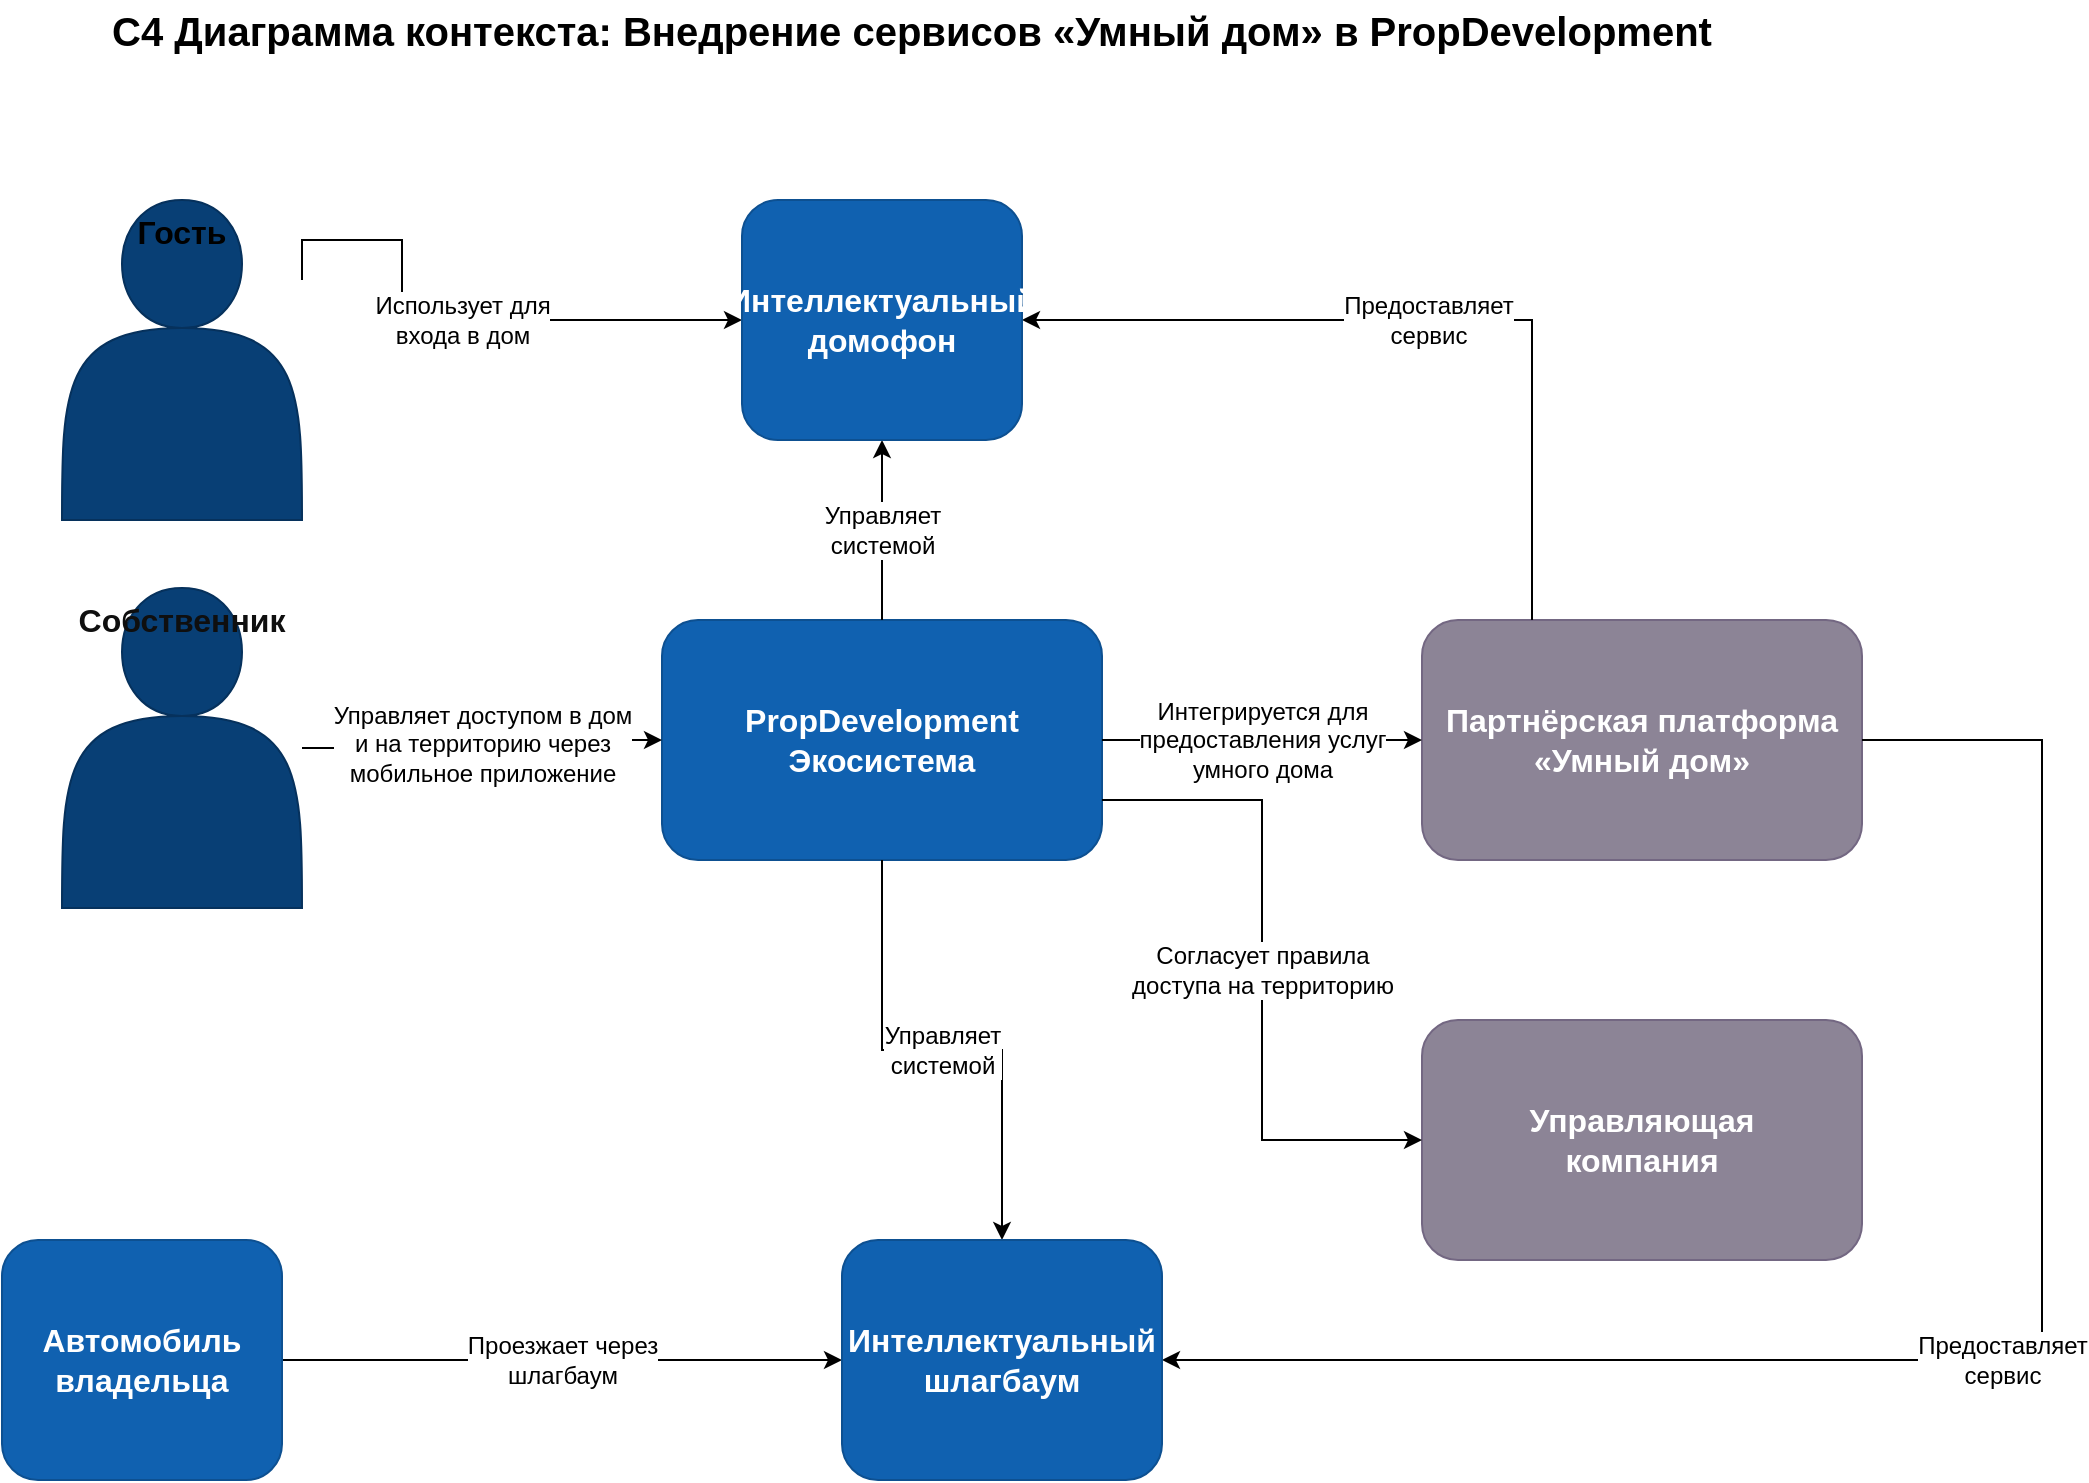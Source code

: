 <mxfile version="28.1.0">
  <diagram id="c4-context-smart-home" name="C4 Context Diagram">
    <mxGraphModel dx="1299" dy="832" grid="1" gridSize="10" guides="1" tooltips="1" connect="1" arrows="1" fold="1" page="1" pageScale="1" pageWidth="1169" pageHeight="827" math="0" shadow="0">
      <root>
        <mxCell id="0" />
        <mxCell id="1" parent="0" />
        <mxCell id="2" value="Собственник" style="shape=actor;whiteSpace=wrap;html=1;verticalAlign=top;align=center;fillColor=#083F75;strokeColor=#06315C;fontColor=#0F0F0F;fontSize=16;fontStyle=1" parent="1" vertex="1">
          <mxGeometry x="150" y="334" width="120" height="160" as="geometry" />
        </mxCell>
        <mxCell id="3" value="Гость" style="shape=actor;whiteSpace=wrap;html=1;verticalAlign=top;align=center;fillColor=#083F75;strokeColor=#06315C;fontColor=#000000;fontSize=16;fontStyle=1" parent="1" vertex="1">
          <mxGeometry x="150" y="140" width="120" height="160" as="geometry" />
        </mxCell>
        <mxCell id="5" value="PropDevelopment&#xa;Экосистема" style="rounded=1;whiteSpace=wrap;html=1;fillColor=#1061B0;strokeColor=#0D5091;fontColor=#FFFFFF;fontSize=16;fontStyle=1" parent="1" vertex="1">
          <mxGeometry x="450" y="350" width="220" height="120" as="geometry" />
        </mxCell>
        <mxCell id="6" value="Партнёрская платформа&#xa;«Умный дом»" style="rounded=1;whiteSpace=wrap;html=1;fillColor=#8C8496;strokeColor=#736782;fontColor=#FFFFFF;fontSize=16;fontStyle=1" parent="1" vertex="1">
          <mxGeometry x="830" y="350" width="220" height="120" as="geometry" />
        </mxCell>
        <mxCell id="7" value="Управляющая&#xa;компания" style="rounded=1;whiteSpace=wrap;html=1;fillColor=#8C8496;strokeColor=#736782;fontColor=#FFFFFF;fontSize=16;fontStyle=1" parent="1" vertex="1">
          <mxGeometry x="830" y="550" width="220" height="120" as="geometry" />
        </mxCell>
        <mxCell id="10" value="Управляет доступом в дом&#xa;и на территорию через&#xa;мобильное приложение" style="edgeStyle=orthogonalEdgeStyle;rounded=0;orthogonalLoop=1;jettySize=auto;html=1;exitX=1;exitY=0.5;exitDx=0;exitDy=0;entryX=0;entryY=0.5;entryDx=0;entryDy=0;fontSize=12;" parent="1" source="2" target="5" edge="1">
          <mxGeometry relative="1" as="geometry" />
        </mxCell>
        <mxCell id="11" value="Использует для&#xa;входа в дом" style="edgeStyle=orthogonalEdgeStyle;rounded=0;orthogonalLoop=1;jettySize=auto;html=1;exitX=1;exitY=0.25;exitDx=0;exitDy=0;entryX=0;entryY=0.5;entryDx=0;entryDy=0;fontSize=12;" parent="1" source="3" target="9NqSxmQcAQE9C4UhQOIo-21" edge="1">
          <mxGeometry relative="1" as="geometry">
            <Array as="points">
              <mxPoint x="320" y="160" />
              <mxPoint x="320" y="200" />
            </Array>
            <mxPoint x="630" y="200" as="targetPoint" />
          </mxGeometry>
        </mxCell>
        <mxCell id="12" value="Проезжает через&#xa;шлагбаум" style="edgeStyle=orthogonalEdgeStyle;rounded=0;orthogonalLoop=1;jettySize=auto;html=1;exitX=1;exitY=0.5;exitDx=0;exitDy=0;entryX=0;entryY=0.5;entryDx=0;entryDy=0;fontSize=12;" parent="1" source="9NqSxmQcAQE9C4UhQOIo-19" target="9NqSxmQcAQE9C4UhQOIo-20" edge="1">
          <mxGeometry relative="1" as="geometry">
            <mxPoint x="265" y="705" as="sourcePoint" />
            <mxPoint x="630" y="700" as="targetPoint" />
          </mxGeometry>
        </mxCell>
        <mxCell id="13" value="Интегрируется для&#xa;предоставления услуг&#xa;умного дома" style="edgeStyle=orthogonalEdgeStyle;rounded=0;orthogonalLoop=1;jettySize=auto;html=1;exitX=1;exitY=0.5;exitDx=0;exitDy=0;entryX=0;entryY=0.5;entryDx=0;entryDy=0;fontSize=12;" parent="1" source="5" target="6" edge="1">
          <mxGeometry relative="1" as="geometry" />
        </mxCell>
        <mxCell id="14" value="Управляет&#xa;системой" style="edgeStyle=orthogonalEdgeStyle;rounded=0;orthogonalLoop=1;jettySize=auto;html=1;exitX=0.5;exitY=0;exitDx=0;exitDy=0;entryX=0.5;entryY=1;entryDx=0;entryDy=0;fontSize=12;" parent="1" source="5" target="9NqSxmQcAQE9C4UhQOIo-21" edge="1">
          <mxGeometry relative="1" as="geometry">
            <mxPoint x="680" y="250.0" as="targetPoint" />
          </mxGeometry>
        </mxCell>
        <mxCell id="15" value="Управляет&#xa;системой" style="edgeStyle=orthogonalEdgeStyle;rounded=0;orthogonalLoop=1;jettySize=auto;html=1;exitX=0.5;exitY=1;exitDx=0;exitDy=0;entryX=0.5;entryY=0;entryDx=0;entryDy=0;fontSize=12;" parent="1" source="5" target="9NqSxmQcAQE9C4UhQOIo-20" edge="1">
          <mxGeometry relative="1" as="geometry">
            <mxPoint x="680" y="650" as="targetPoint" />
          </mxGeometry>
        </mxCell>
        <mxCell id="16" value="Предоставляет&#xa;сервис" style="edgeStyle=orthogonalEdgeStyle;rounded=0;orthogonalLoop=1;jettySize=auto;html=1;exitX=0.25;exitY=0;exitDx=0;exitDy=0;entryX=1;entryY=0.5;entryDx=0;entryDy=0;fontSize=12;" parent="1" source="6" target="9NqSxmQcAQE9C4UhQOIo-21" edge="1">
          <mxGeometry relative="1" as="geometry">
            <mxPoint x="730" y="200" as="targetPoint" />
          </mxGeometry>
        </mxCell>
        <mxCell id="17" value="Предоставляет&#xa;сервис" style="edgeStyle=orthogonalEdgeStyle;rounded=0;orthogonalLoop=1;jettySize=auto;html=1;exitX=1;exitY=0.5;exitDx=0;exitDy=0;entryX=1;entryY=0.5;entryDx=0;entryDy=0;fontSize=12;" parent="1" source="6" target="9NqSxmQcAQE9C4UhQOIo-20" edge="1">
          <mxGeometry relative="1" as="geometry">
            <mxPoint x="730" y="700" as="targetPoint" />
            <Array as="points">
              <mxPoint x="1140" y="410" />
              <mxPoint x="1140" y="720" />
            </Array>
          </mxGeometry>
        </mxCell>
        <mxCell id="18" value="Согласует правила&#xa;доступа на территорию" style="edgeStyle=orthogonalEdgeStyle;rounded=0;orthogonalLoop=1;jettySize=auto;html=1;exitX=1;exitY=0.75;exitDx=0;exitDy=0;entryX=0;entryY=0.5;entryDx=0;entryDy=0;fontSize=12;" parent="1" source="5" target="7" edge="1">
          <mxGeometry relative="1" as="geometry" />
        </mxCell>
        <mxCell id="19" value="C4 Диаграмма контекста: Внедрение сервисов «Умный дом» в PropDevelopment" style="text;html=1;strokeColor=none;fillColor=none;align=center;verticalAlign=middle;whiteSpace=wrap;rounded=0;fontSize=20;fontStyle=1" parent="1" vertex="1">
          <mxGeometry x="150" y="40" width="850" height="30" as="geometry" />
        </mxCell>
        <mxCell id="9NqSxmQcAQE9C4UhQOIo-19" value="Автомобиль владельца" style="rounded=1;whiteSpace=wrap;html=1;fillColor=#1061B0;strokeColor=#0D5091;fontColor=#FFFFFF;fontSize=16;fontStyle=1" vertex="1" parent="1">
          <mxGeometry x="120" y="660" width="140" height="120" as="geometry" />
        </mxCell>
        <mxCell id="9NqSxmQcAQE9C4UhQOIo-20" value="Интеллектуальный шлагбаум" style="rounded=1;whiteSpace=wrap;html=1;fillColor=#1061B0;strokeColor=#0D5091;fontColor=#FFFFFF;fontSize=16;fontStyle=1" vertex="1" parent="1">
          <mxGeometry x="540" y="660" width="160" height="120" as="geometry" />
        </mxCell>
        <mxCell id="9NqSxmQcAQE9C4UhQOIo-21" value="Интеллектуальный домофон" style="rounded=1;whiteSpace=wrap;html=1;fillColor=#1061B0;strokeColor=#0D5091;fontColor=#FFFFFF;fontSize=16;fontStyle=1" vertex="1" parent="1">
          <mxGeometry x="490" y="140" width="140" height="120" as="geometry" />
        </mxCell>
      </root>
    </mxGraphModel>
  </diagram>
</mxfile>

